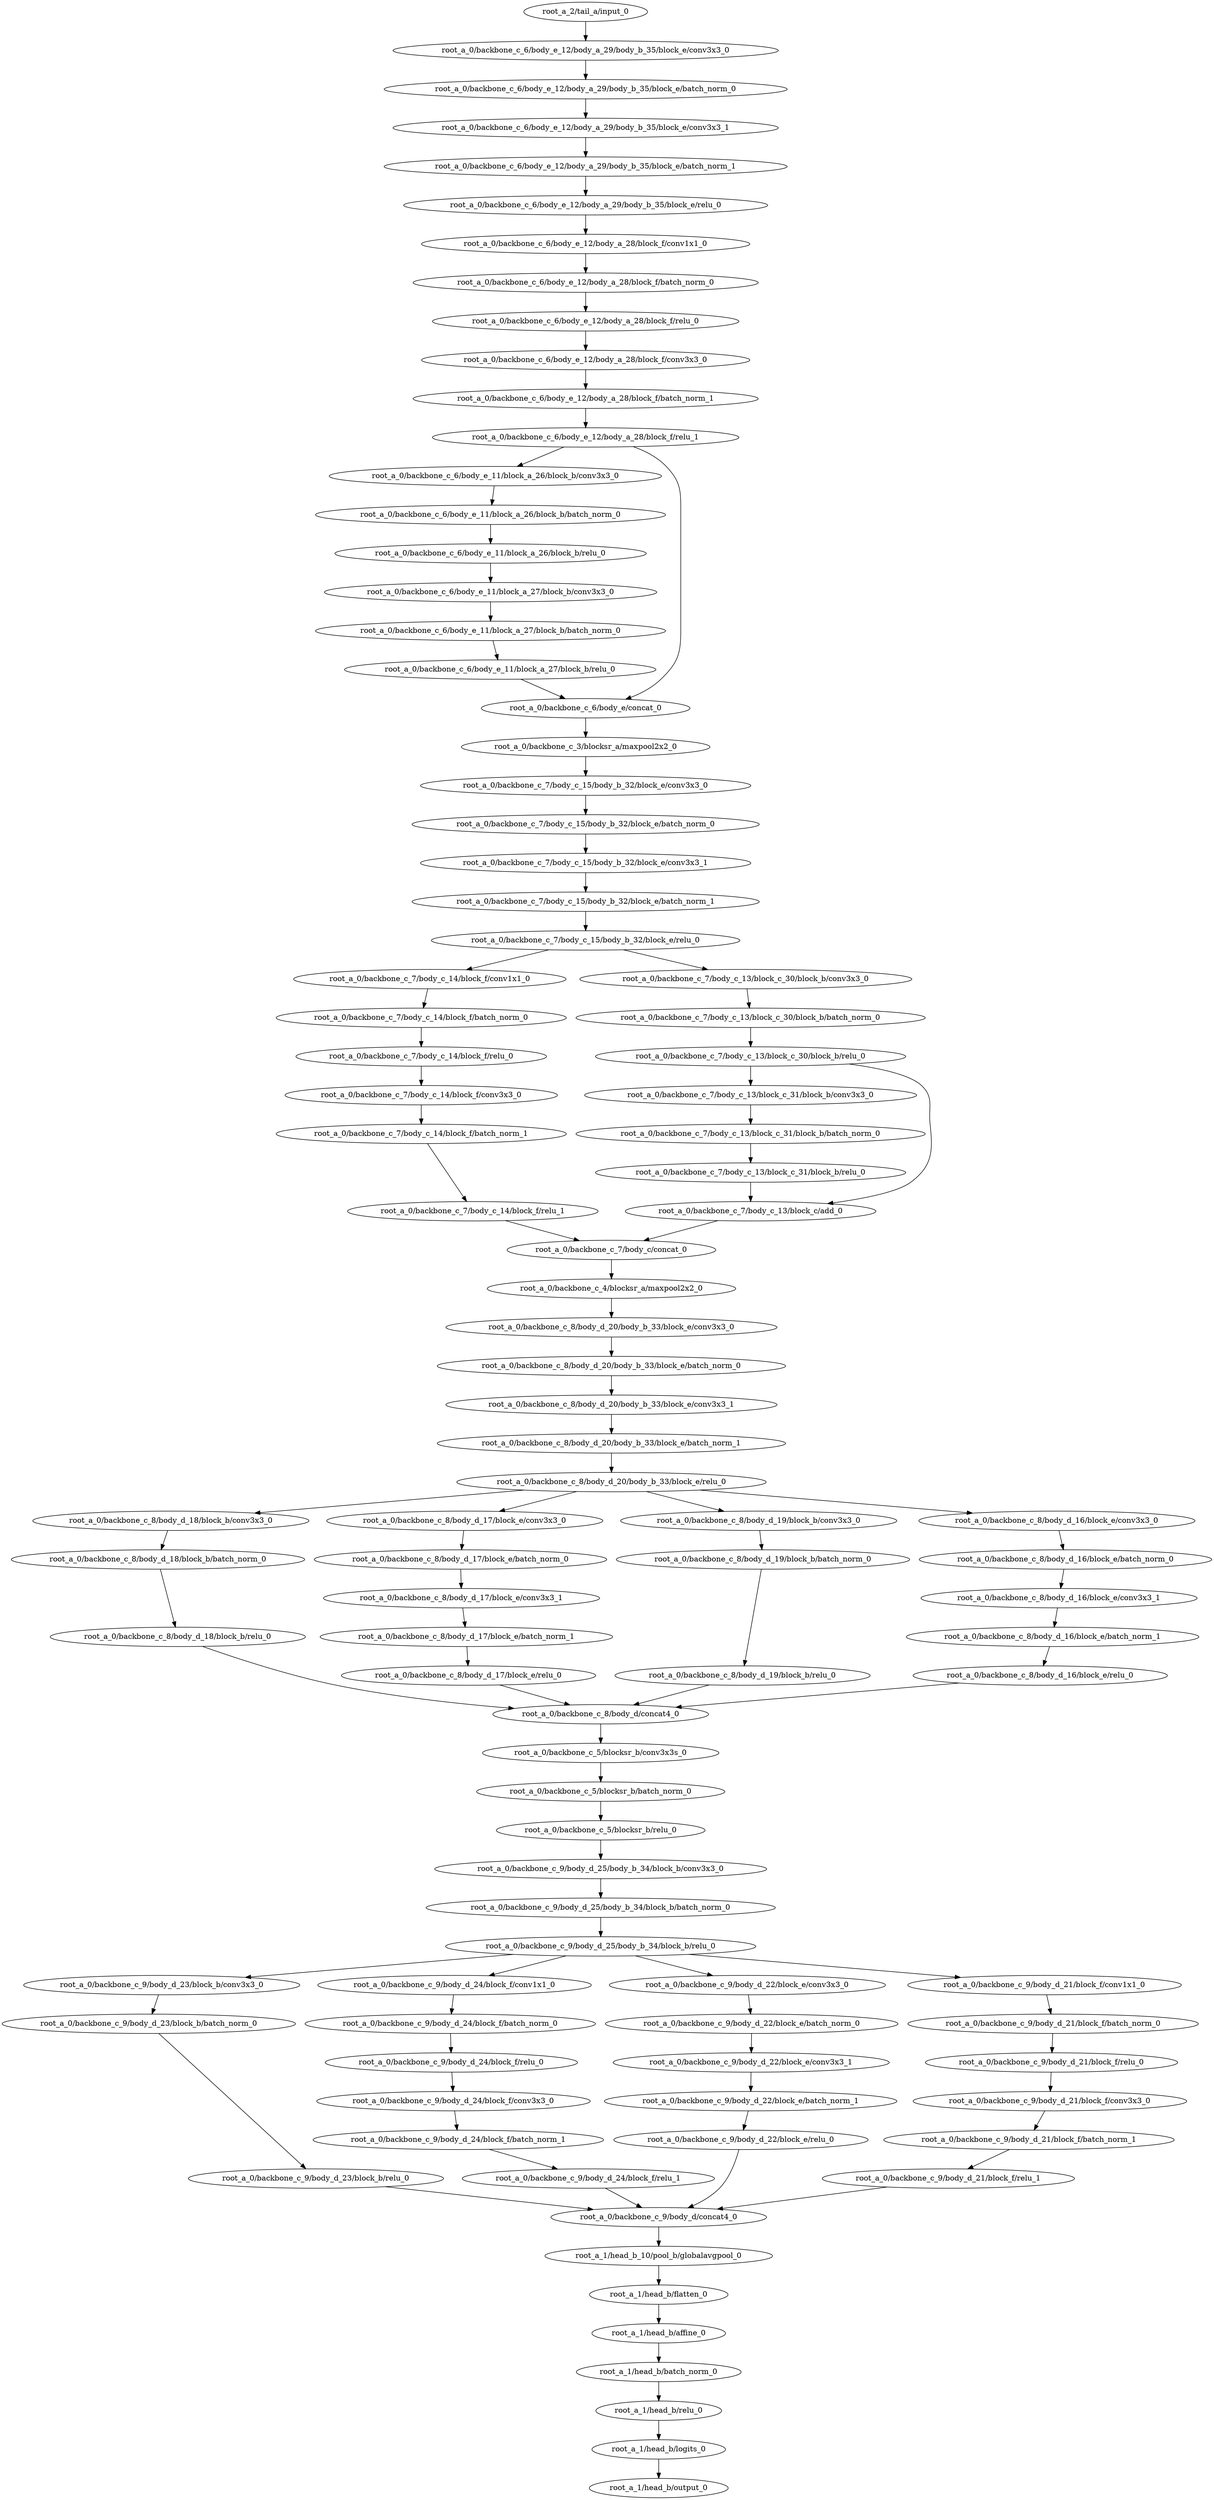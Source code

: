 digraph root_a {
	"root_a_2/tail_a/input_0"
	"root_a_0/backbone_c_6/body_e_12/body_a_29/body_b_35/block_e/conv3x3_0"
	"root_a_0/backbone_c_6/body_e_12/body_a_29/body_b_35/block_e/batch_norm_0"
	"root_a_0/backbone_c_6/body_e_12/body_a_29/body_b_35/block_e/conv3x3_1"
	"root_a_0/backbone_c_6/body_e_12/body_a_29/body_b_35/block_e/batch_norm_1"
	"root_a_0/backbone_c_6/body_e_12/body_a_29/body_b_35/block_e/relu_0"
	"root_a_0/backbone_c_6/body_e_12/body_a_28/block_f/conv1x1_0"
	"root_a_0/backbone_c_6/body_e_12/body_a_28/block_f/batch_norm_0"
	"root_a_0/backbone_c_6/body_e_12/body_a_28/block_f/relu_0"
	"root_a_0/backbone_c_6/body_e_12/body_a_28/block_f/conv3x3_0"
	"root_a_0/backbone_c_6/body_e_12/body_a_28/block_f/batch_norm_1"
	"root_a_0/backbone_c_6/body_e_12/body_a_28/block_f/relu_1"
	"root_a_0/backbone_c_6/body_e_11/block_a_26/block_b/conv3x3_0"
	"root_a_0/backbone_c_6/body_e_11/block_a_26/block_b/batch_norm_0"
	"root_a_0/backbone_c_6/body_e_11/block_a_26/block_b/relu_0"
	"root_a_0/backbone_c_6/body_e_11/block_a_27/block_b/conv3x3_0"
	"root_a_0/backbone_c_6/body_e_11/block_a_27/block_b/batch_norm_0"
	"root_a_0/backbone_c_6/body_e_11/block_a_27/block_b/relu_0"
	"root_a_0/backbone_c_6/body_e/concat_0"
	"root_a_0/backbone_c_3/blocksr_a/maxpool2x2_0"
	"root_a_0/backbone_c_7/body_c_15/body_b_32/block_e/conv3x3_0"
	"root_a_0/backbone_c_7/body_c_15/body_b_32/block_e/batch_norm_0"
	"root_a_0/backbone_c_7/body_c_15/body_b_32/block_e/conv3x3_1"
	"root_a_0/backbone_c_7/body_c_15/body_b_32/block_e/batch_norm_1"
	"root_a_0/backbone_c_7/body_c_15/body_b_32/block_e/relu_0"
	"root_a_0/backbone_c_7/body_c_14/block_f/conv1x1_0"
	"root_a_0/backbone_c_7/body_c_14/block_f/batch_norm_0"
	"root_a_0/backbone_c_7/body_c_14/block_f/relu_0"
	"root_a_0/backbone_c_7/body_c_14/block_f/conv3x3_0"
	"root_a_0/backbone_c_7/body_c_14/block_f/batch_norm_1"
	"root_a_0/backbone_c_7/body_c_14/block_f/relu_1"
	"root_a_0/backbone_c_7/body_c_13/block_c_30/block_b/conv3x3_0"
	"root_a_0/backbone_c_7/body_c_13/block_c_30/block_b/batch_norm_0"
	"root_a_0/backbone_c_7/body_c_13/block_c_30/block_b/relu_0"
	"root_a_0/backbone_c_7/body_c_13/block_c_31/block_b/conv3x3_0"
	"root_a_0/backbone_c_7/body_c_13/block_c_31/block_b/batch_norm_0"
	"root_a_0/backbone_c_7/body_c_13/block_c_31/block_b/relu_0"
	"root_a_0/backbone_c_7/body_c_13/block_c/add_0"
	"root_a_0/backbone_c_7/body_c/concat_0"
	"root_a_0/backbone_c_4/blocksr_a/maxpool2x2_0"
	"root_a_0/backbone_c_8/body_d_20/body_b_33/block_e/conv3x3_0"
	"root_a_0/backbone_c_8/body_d_20/body_b_33/block_e/batch_norm_0"
	"root_a_0/backbone_c_8/body_d_20/body_b_33/block_e/conv3x3_1"
	"root_a_0/backbone_c_8/body_d_20/body_b_33/block_e/batch_norm_1"
	"root_a_0/backbone_c_8/body_d_20/body_b_33/block_e/relu_0"
	"root_a_0/backbone_c_8/body_d_18/block_b/conv3x3_0"
	"root_a_0/backbone_c_8/body_d_18/block_b/batch_norm_0"
	"root_a_0/backbone_c_8/body_d_18/block_b/relu_0"
	"root_a_0/backbone_c_8/body_d_17/block_e/conv3x3_0"
	"root_a_0/backbone_c_8/body_d_17/block_e/batch_norm_0"
	"root_a_0/backbone_c_8/body_d_17/block_e/conv3x3_1"
	"root_a_0/backbone_c_8/body_d_17/block_e/batch_norm_1"
	"root_a_0/backbone_c_8/body_d_17/block_e/relu_0"
	"root_a_0/backbone_c_8/body_d_19/block_b/conv3x3_0"
	"root_a_0/backbone_c_8/body_d_19/block_b/batch_norm_0"
	"root_a_0/backbone_c_8/body_d_19/block_b/relu_0"
	"root_a_0/backbone_c_8/body_d_16/block_e/conv3x3_0"
	"root_a_0/backbone_c_8/body_d_16/block_e/batch_norm_0"
	"root_a_0/backbone_c_8/body_d_16/block_e/conv3x3_1"
	"root_a_0/backbone_c_8/body_d_16/block_e/batch_norm_1"
	"root_a_0/backbone_c_8/body_d_16/block_e/relu_0"
	"root_a_0/backbone_c_8/body_d/concat4_0"
	"root_a_0/backbone_c_5/blocksr_b/conv3x3s_0"
	"root_a_0/backbone_c_5/blocksr_b/batch_norm_0"
	"root_a_0/backbone_c_5/blocksr_b/relu_0"
	"root_a_0/backbone_c_9/body_d_25/body_b_34/block_b/conv3x3_0"
	"root_a_0/backbone_c_9/body_d_25/body_b_34/block_b/batch_norm_0"
	"root_a_0/backbone_c_9/body_d_25/body_b_34/block_b/relu_0"
	"root_a_0/backbone_c_9/body_d_23/block_b/conv3x3_0"
	"root_a_0/backbone_c_9/body_d_23/block_b/batch_norm_0"
	"root_a_0/backbone_c_9/body_d_23/block_b/relu_0"
	"root_a_0/backbone_c_9/body_d_24/block_f/conv1x1_0"
	"root_a_0/backbone_c_9/body_d_24/block_f/batch_norm_0"
	"root_a_0/backbone_c_9/body_d_24/block_f/relu_0"
	"root_a_0/backbone_c_9/body_d_24/block_f/conv3x3_0"
	"root_a_0/backbone_c_9/body_d_24/block_f/batch_norm_1"
	"root_a_0/backbone_c_9/body_d_24/block_f/relu_1"
	"root_a_0/backbone_c_9/body_d_22/block_e/conv3x3_0"
	"root_a_0/backbone_c_9/body_d_22/block_e/batch_norm_0"
	"root_a_0/backbone_c_9/body_d_22/block_e/conv3x3_1"
	"root_a_0/backbone_c_9/body_d_22/block_e/batch_norm_1"
	"root_a_0/backbone_c_9/body_d_22/block_e/relu_0"
	"root_a_0/backbone_c_9/body_d_21/block_f/conv1x1_0"
	"root_a_0/backbone_c_9/body_d_21/block_f/batch_norm_0"
	"root_a_0/backbone_c_9/body_d_21/block_f/relu_0"
	"root_a_0/backbone_c_9/body_d_21/block_f/conv3x3_0"
	"root_a_0/backbone_c_9/body_d_21/block_f/batch_norm_1"
	"root_a_0/backbone_c_9/body_d_21/block_f/relu_1"
	"root_a_0/backbone_c_9/body_d/concat4_0"
	"root_a_1/head_b_10/pool_b/globalavgpool_0"
	"root_a_1/head_b/flatten_0"
	"root_a_1/head_b/affine_0"
	"root_a_1/head_b/batch_norm_0"
	"root_a_1/head_b/relu_0"
	"root_a_1/head_b/logits_0"
	"root_a_1/head_b/output_0"

	"root_a_2/tail_a/input_0" -> "root_a_0/backbone_c_6/body_e_12/body_a_29/body_b_35/block_e/conv3x3_0"
	"root_a_0/backbone_c_6/body_e_12/body_a_29/body_b_35/block_e/conv3x3_0" -> "root_a_0/backbone_c_6/body_e_12/body_a_29/body_b_35/block_e/batch_norm_0"
	"root_a_0/backbone_c_6/body_e_12/body_a_29/body_b_35/block_e/batch_norm_0" -> "root_a_0/backbone_c_6/body_e_12/body_a_29/body_b_35/block_e/conv3x3_1"
	"root_a_0/backbone_c_6/body_e_12/body_a_29/body_b_35/block_e/conv3x3_1" -> "root_a_0/backbone_c_6/body_e_12/body_a_29/body_b_35/block_e/batch_norm_1"
	"root_a_0/backbone_c_6/body_e_12/body_a_29/body_b_35/block_e/batch_norm_1" -> "root_a_0/backbone_c_6/body_e_12/body_a_29/body_b_35/block_e/relu_0"
	"root_a_0/backbone_c_6/body_e_12/body_a_29/body_b_35/block_e/relu_0" -> "root_a_0/backbone_c_6/body_e_12/body_a_28/block_f/conv1x1_0"
	"root_a_0/backbone_c_6/body_e_12/body_a_28/block_f/conv1x1_0" -> "root_a_0/backbone_c_6/body_e_12/body_a_28/block_f/batch_norm_0"
	"root_a_0/backbone_c_6/body_e_12/body_a_28/block_f/batch_norm_0" -> "root_a_0/backbone_c_6/body_e_12/body_a_28/block_f/relu_0"
	"root_a_0/backbone_c_6/body_e_12/body_a_28/block_f/relu_0" -> "root_a_0/backbone_c_6/body_e_12/body_a_28/block_f/conv3x3_0"
	"root_a_0/backbone_c_6/body_e_12/body_a_28/block_f/conv3x3_0" -> "root_a_0/backbone_c_6/body_e_12/body_a_28/block_f/batch_norm_1"
	"root_a_0/backbone_c_6/body_e_12/body_a_28/block_f/batch_norm_1" -> "root_a_0/backbone_c_6/body_e_12/body_a_28/block_f/relu_1"
	"root_a_0/backbone_c_6/body_e_12/body_a_28/block_f/relu_1" -> "root_a_0/backbone_c_6/body_e_11/block_a_26/block_b/conv3x3_0"
	"root_a_0/backbone_c_6/body_e_11/block_a_26/block_b/conv3x3_0" -> "root_a_0/backbone_c_6/body_e_11/block_a_26/block_b/batch_norm_0"
	"root_a_0/backbone_c_6/body_e_11/block_a_26/block_b/batch_norm_0" -> "root_a_0/backbone_c_6/body_e_11/block_a_26/block_b/relu_0"
	"root_a_0/backbone_c_6/body_e_11/block_a_26/block_b/relu_0" -> "root_a_0/backbone_c_6/body_e_11/block_a_27/block_b/conv3x3_0"
	"root_a_0/backbone_c_6/body_e_11/block_a_27/block_b/conv3x3_0" -> "root_a_0/backbone_c_6/body_e_11/block_a_27/block_b/batch_norm_0"
	"root_a_0/backbone_c_6/body_e_11/block_a_27/block_b/batch_norm_0" -> "root_a_0/backbone_c_6/body_e_11/block_a_27/block_b/relu_0"
	"root_a_0/backbone_c_6/body_e_11/block_a_27/block_b/relu_0" -> "root_a_0/backbone_c_6/body_e/concat_0"
	"root_a_0/backbone_c_6/body_e_12/body_a_28/block_f/relu_1" -> "root_a_0/backbone_c_6/body_e/concat_0"
	"root_a_0/backbone_c_6/body_e/concat_0" -> "root_a_0/backbone_c_3/blocksr_a/maxpool2x2_0"
	"root_a_0/backbone_c_3/blocksr_a/maxpool2x2_0" -> "root_a_0/backbone_c_7/body_c_15/body_b_32/block_e/conv3x3_0"
	"root_a_0/backbone_c_7/body_c_15/body_b_32/block_e/conv3x3_0" -> "root_a_0/backbone_c_7/body_c_15/body_b_32/block_e/batch_norm_0"
	"root_a_0/backbone_c_7/body_c_15/body_b_32/block_e/batch_norm_0" -> "root_a_0/backbone_c_7/body_c_15/body_b_32/block_e/conv3x3_1"
	"root_a_0/backbone_c_7/body_c_15/body_b_32/block_e/conv3x3_1" -> "root_a_0/backbone_c_7/body_c_15/body_b_32/block_e/batch_norm_1"
	"root_a_0/backbone_c_7/body_c_15/body_b_32/block_e/batch_norm_1" -> "root_a_0/backbone_c_7/body_c_15/body_b_32/block_e/relu_0"
	"root_a_0/backbone_c_7/body_c_15/body_b_32/block_e/relu_0" -> "root_a_0/backbone_c_7/body_c_14/block_f/conv1x1_0"
	"root_a_0/backbone_c_7/body_c_14/block_f/conv1x1_0" -> "root_a_0/backbone_c_7/body_c_14/block_f/batch_norm_0"
	"root_a_0/backbone_c_7/body_c_14/block_f/batch_norm_0" -> "root_a_0/backbone_c_7/body_c_14/block_f/relu_0"
	"root_a_0/backbone_c_7/body_c_14/block_f/relu_0" -> "root_a_0/backbone_c_7/body_c_14/block_f/conv3x3_0"
	"root_a_0/backbone_c_7/body_c_14/block_f/conv3x3_0" -> "root_a_0/backbone_c_7/body_c_14/block_f/batch_norm_1"
	"root_a_0/backbone_c_7/body_c_14/block_f/batch_norm_1" -> "root_a_0/backbone_c_7/body_c_14/block_f/relu_1"
	"root_a_0/backbone_c_7/body_c_15/body_b_32/block_e/relu_0" -> "root_a_0/backbone_c_7/body_c_13/block_c_30/block_b/conv3x3_0"
	"root_a_0/backbone_c_7/body_c_13/block_c_30/block_b/conv3x3_0" -> "root_a_0/backbone_c_7/body_c_13/block_c_30/block_b/batch_norm_0"
	"root_a_0/backbone_c_7/body_c_13/block_c_30/block_b/batch_norm_0" -> "root_a_0/backbone_c_7/body_c_13/block_c_30/block_b/relu_0"
	"root_a_0/backbone_c_7/body_c_13/block_c_30/block_b/relu_0" -> "root_a_0/backbone_c_7/body_c_13/block_c_31/block_b/conv3x3_0"
	"root_a_0/backbone_c_7/body_c_13/block_c_31/block_b/conv3x3_0" -> "root_a_0/backbone_c_7/body_c_13/block_c_31/block_b/batch_norm_0"
	"root_a_0/backbone_c_7/body_c_13/block_c_31/block_b/batch_norm_0" -> "root_a_0/backbone_c_7/body_c_13/block_c_31/block_b/relu_0"
	"root_a_0/backbone_c_7/body_c_13/block_c_31/block_b/relu_0" -> "root_a_0/backbone_c_7/body_c_13/block_c/add_0"
	"root_a_0/backbone_c_7/body_c_13/block_c_30/block_b/relu_0" -> "root_a_0/backbone_c_7/body_c_13/block_c/add_0"
	"root_a_0/backbone_c_7/body_c_14/block_f/relu_1" -> "root_a_0/backbone_c_7/body_c/concat_0"
	"root_a_0/backbone_c_7/body_c_13/block_c/add_0" -> "root_a_0/backbone_c_7/body_c/concat_0"
	"root_a_0/backbone_c_7/body_c/concat_0" -> "root_a_0/backbone_c_4/blocksr_a/maxpool2x2_0"
	"root_a_0/backbone_c_4/blocksr_a/maxpool2x2_0" -> "root_a_0/backbone_c_8/body_d_20/body_b_33/block_e/conv3x3_0"
	"root_a_0/backbone_c_8/body_d_20/body_b_33/block_e/conv3x3_0" -> "root_a_0/backbone_c_8/body_d_20/body_b_33/block_e/batch_norm_0"
	"root_a_0/backbone_c_8/body_d_20/body_b_33/block_e/batch_norm_0" -> "root_a_0/backbone_c_8/body_d_20/body_b_33/block_e/conv3x3_1"
	"root_a_0/backbone_c_8/body_d_20/body_b_33/block_e/conv3x3_1" -> "root_a_0/backbone_c_8/body_d_20/body_b_33/block_e/batch_norm_1"
	"root_a_0/backbone_c_8/body_d_20/body_b_33/block_e/batch_norm_1" -> "root_a_0/backbone_c_8/body_d_20/body_b_33/block_e/relu_0"
	"root_a_0/backbone_c_8/body_d_20/body_b_33/block_e/relu_0" -> "root_a_0/backbone_c_8/body_d_18/block_b/conv3x3_0"
	"root_a_0/backbone_c_8/body_d_18/block_b/conv3x3_0" -> "root_a_0/backbone_c_8/body_d_18/block_b/batch_norm_0"
	"root_a_0/backbone_c_8/body_d_18/block_b/batch_norm_0" -> "root_a_0/backbone_c_8/body_d_18/block_b/relu_0"
	"root_a_0/backbone_c_8/body_d_20/body_b_33/block_e/relu_0" -> "root_a_0/backbone_c_8/body_d_17/block_e/conv3x3_0"
	"root_a_0/backbone_c_8/body_d_17/block_e/conv3x3_0" -> "root_a_0/backbone_c_8/body_d_17/block_e/batch_norm_0"
	"root_a_0/backbone_c_8/body_d_17/block_e/batch_norm_0" -> "root_a_0/backbone_c_8/body_d_17/block_e/conv3x3_1"
	"root_a_0/backbone_c_8/body_d_17/block_e/conv3x3_1" -> "root_a_0/backbone_c_8/body_d_17/block_e/batch_norm_1"
	"root_a_0/backbone_c_8/body_d_17/block_e/batch_norm_1" -> "root_a_0/backbone_c_8/body_d_17/block_e/relu_0"
	"root_a_0/backbone_c_8/body_d_20/body_b_33/block_e/relu_0" -> "root_a_0/backbone_c_8/body_d_19/block_b/conv3x3_0"
	"root_a_0/backbone_c_8/body_d_19/block_b/conv3x3_0" -> "root_a_0/backbone_c_8/body_d_19/block_b/batch_norm_0"
	"root_a_0/backbone_c_8/body_d_19/block_b/batch_norm_0" -> "root_a_0/backbone_c_8/body_d_19/block_b/relu_0"
	"root_a_0/backbone_c_8/body_d_20/body_b_33/block_e/relu_0" -> "root_a_0/backbone_c_8/body_d_16/block_e/conv3x3_0"
	"root_a_0/backbone_c_8/body_d_16/block_e/conv3x3_0" -> "root_a_0/backbone_c_8/body_d_16/block_e/batch_norm_0"
	"root_a_0/backbone_c_8/body_d_16/block_e/batch_norm_0" -> "root_a_0/backbone_c_8/body_d_16/block_e/conv3x3_1"
	"root_a_0/backbone_c_8/body_d_16/block_e/conv3x3_1" -> "root_a_0/backbone_c_8/body_d_16/block_e/batch_norm_1"
	"root_a_0/backbone_c_8/body_d_16/block_e/batch_norm_1" -> "root_a_0/backbone_c_8/body_d_16/block_e/relu_0"
	"root_a_0/backbone_c_8/body_d_18/block_b/relu_0" -> "root_a_0/backbone_c_8/body_d/concat4_0"
	"root_a_0/backbone_c_8/body_d_17/block_e/relu_0" -> "root_a_0/backbone_c_8/body_d/concat4_0"
	"root_a_0/backbone_c_8/body_d_19/block_b/relu_0" -> "root_a_0/backbone_c_8/body_d/concat4_0"
	"root_a_0/backbone_c_8/body_d_16/block_e/relu_0" -> "root_a_0/backbone_c_8/body_d/concat4_0"
	"root_a_0/backbone_c_8/body_d/concat4_0" -> "root_a_0/backbone_c_5/blocksr_b/conv3x3s_0"
	"root_a_0/backbone_c_5/blocksr_b/conv3x3s_0" -> "root_a_0/backbone_c_5/blocksr_b/batch_norm_0"
	"root_a_0/backbone_c_5/blocksr_b/batch_norm_0" -> "root_a_0/backbone_c_5/blocksr_b/relu_0"
	"root_a_0/backbone_c_5/blocksr_b/relu_0" -> "root_a_0/backbone_c_9/body_d_25/body_b_34/block_b/conv3x3_0"
	"root_a_0/backbone_c_9/body_d_25/body_b_34/block_b/conv3x3_0" -> "root_a_0/backbone_c_9/body_d_25/body_b_34/block_b/batch_norm_0"
	"root_a_0/backbone_c_9/body_d_25/body_b_34/block_b/batch_norm_0" -> "root_a_0/backbone_c_9/body_d_25/body_b_34/block_b/relu_0"
	"root_a_0/backbone_c_9/body_d_25/body_b_34/block_b/relu_0" -> "root_a_0/backbone_c_9/body_d_23/block_b/conv3x3_0"
	"root_a_0/backbone_c_9/body_d_23/block_b/conv3x3_0" -> "root_a_0/backbone_c_9/body_d_23/block_b/batch_norm_0"
	"root_a_0/backbone_c_9/body_d_23/block_b/batch_norm_0" -> "root_a_0/backbone_c_9/body_d_23/block_b/relu_0"
	"root_a_0/backbone_c_9/body_d_25/body_b_34/block_b/relu_0" -> "root_a_0/backbone_c_9/body_d_24/block_f/conv1x1_0"
	"root_a_0/backbone_c_9/body_d_24/block_f/conv1x1_0" -> "root_a_0/backbone_c_9/body_d_24/block_f/batch_norm_0"
	"root_a_0/backbone_c_9/body_d_24/block_f/batch_norm_0" -> "root_a_0/backbone_c_9/body_d_24/block_f/relu_0"
	"root_a_0/backbone_c_9/body_d_24/block_f/relu_0" -> "root_a_0/backbone_c_9/body_d_24/block_f/conv3x3_0"
	"root_a_0/backbone_c_9/body_d_24/block_f/conv3x3_0" -> "root_a_0/backbone_c_9/body_d_24/block_f/batch_norm_1"
	"root_a_0/backbone_c_9/body_d_24/block_f/batch_norm_1" -> "root_a_0/backbone_c_9/body_d_24/block_f/relu_1"
	"root_a_0/backbone_c_9/body_d_25/body_b_34/block_b/relu_0" -> "root_a_0/backbone_c_9/body_d_22/block_e/conv3x3_0"
	"root_a_0/backbone_c_9/body_d_22/block_e/conv3x3_0" -> "root_a_0/backbone_c_9/body_d_22/block_e/batch_norm_0"
	"root_a_0/backbone_c_9/body_d_22/block_e/batch_norm_0" -> "root_a_0/backbone_c_9/body_d_22/block_e/conv3x3_1"
	"root_a_0/backbone_c_9/body_d_22/block_e/conv3x3_1" -> "root_a_0/backbone_c_9/body_d_22/block_e/batch_norm_1"
	"root_a_0/backbone_c_9/body_d_22/block_e/batch_norm_1" -> "root_a_0/backbone_c_9/body_d_22/block_e/relu_0"
	"root_a_0/backbone_c_9/body_d_25/body_b_34/block_b/relu_0" -> "root_a_0/backbone_c_9/body_d_21/block_f/conv1x1_0"
	"root_a_0/backbone_c_9/body_d_21/block_f/conv1x1_0" -> "root_a_0/backbone_c_9/body_d_21/block_f/batch_norm_0"
	"root_a_0/backbone_c_9/body_d_21/block_f/batch_norm_0" -> "root_a_0/backbone_c_9/body_d_21/block_f/relu_0"
	"root_a_0/backbone_c_9/body_d_21/block_f/relu_0" -> "root_a_0/backbone_c_9/body_d_21/block_f/conv3x3_0"
	"root_a_0/backbone_c_9/body_d_21/block_f/conv3x3_0" -> "root_a_0/backbone_c_9/body_d_21/block_f/batch_norm_1"
	"root_a_0/backbone_c_9/body_d_21/block_f/batch_norm_1" -> "root_a_0/backbone_c_9/body_d_21/block_f/relu_1"
	"root_a_0/backbone_c_9/body_d_23/block_b/relu_0" -> "root_a_0/backbone_c_9/body_d/concat4_0"
	"root_a_0/backbone_c_9/body_d_24/block_f/relu_1" -> "root_a_0/backbone_c_9/body_d/concat4_0"
	"root_a_0/backbone_c_9/body_d_22/block_e/relu_0" -> "root_a_0/backbone_c_9/body_d/concat4_0"
	"root_a_0/backbone_c_9/body_d_21/block_f/relu_1" -> "root_a_0/backbone_c_9/body_d/concat4_0"
	"root_a_0/backbone_c_9/body_d/concat4_0" -> "root_a_1/head_b_10/pool_b/globalavgpool_0"
	"root_a_1/head_b_10/pool_b/globalavgpool_0" -> "root_a_1/head_b/flatten_0"
	"root_a_1/head_b/flatten_0" -> "root_a_1/head_b/affine_0"
	"root_a_1/head_b/affine_0" -> "root_a_1/head_b/batch_norm_0"
	"root_a_1/head_b/batch_norm_0" -> "root_a_1/head_b/relu_0"
	"root_a_1/head_b/relu_0" -> "root_a_1/head_b/logits_0"
	"root_a_1/head_b/logits_0" -> "root_a_1/head_b/output_0"

}